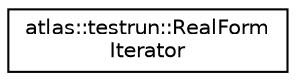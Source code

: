 digraph "Graphical Class Hierarchy"
{
  edge [fontname="Helvetica",fontsize="10",labelfontname="Helvetica",labelfontsize="10"];
  node [fontname="Helvetica",fontsize="10",shape=record];
  rankdir="LR";
  Node1 [label="atlas::testrun::RealForm\lIterator",height=0.2,width=0.4,color="black", fillcolor="white", style="filled",URL="$classatlas_1_1testrun_1_1RealFormIterator.html"];
}
